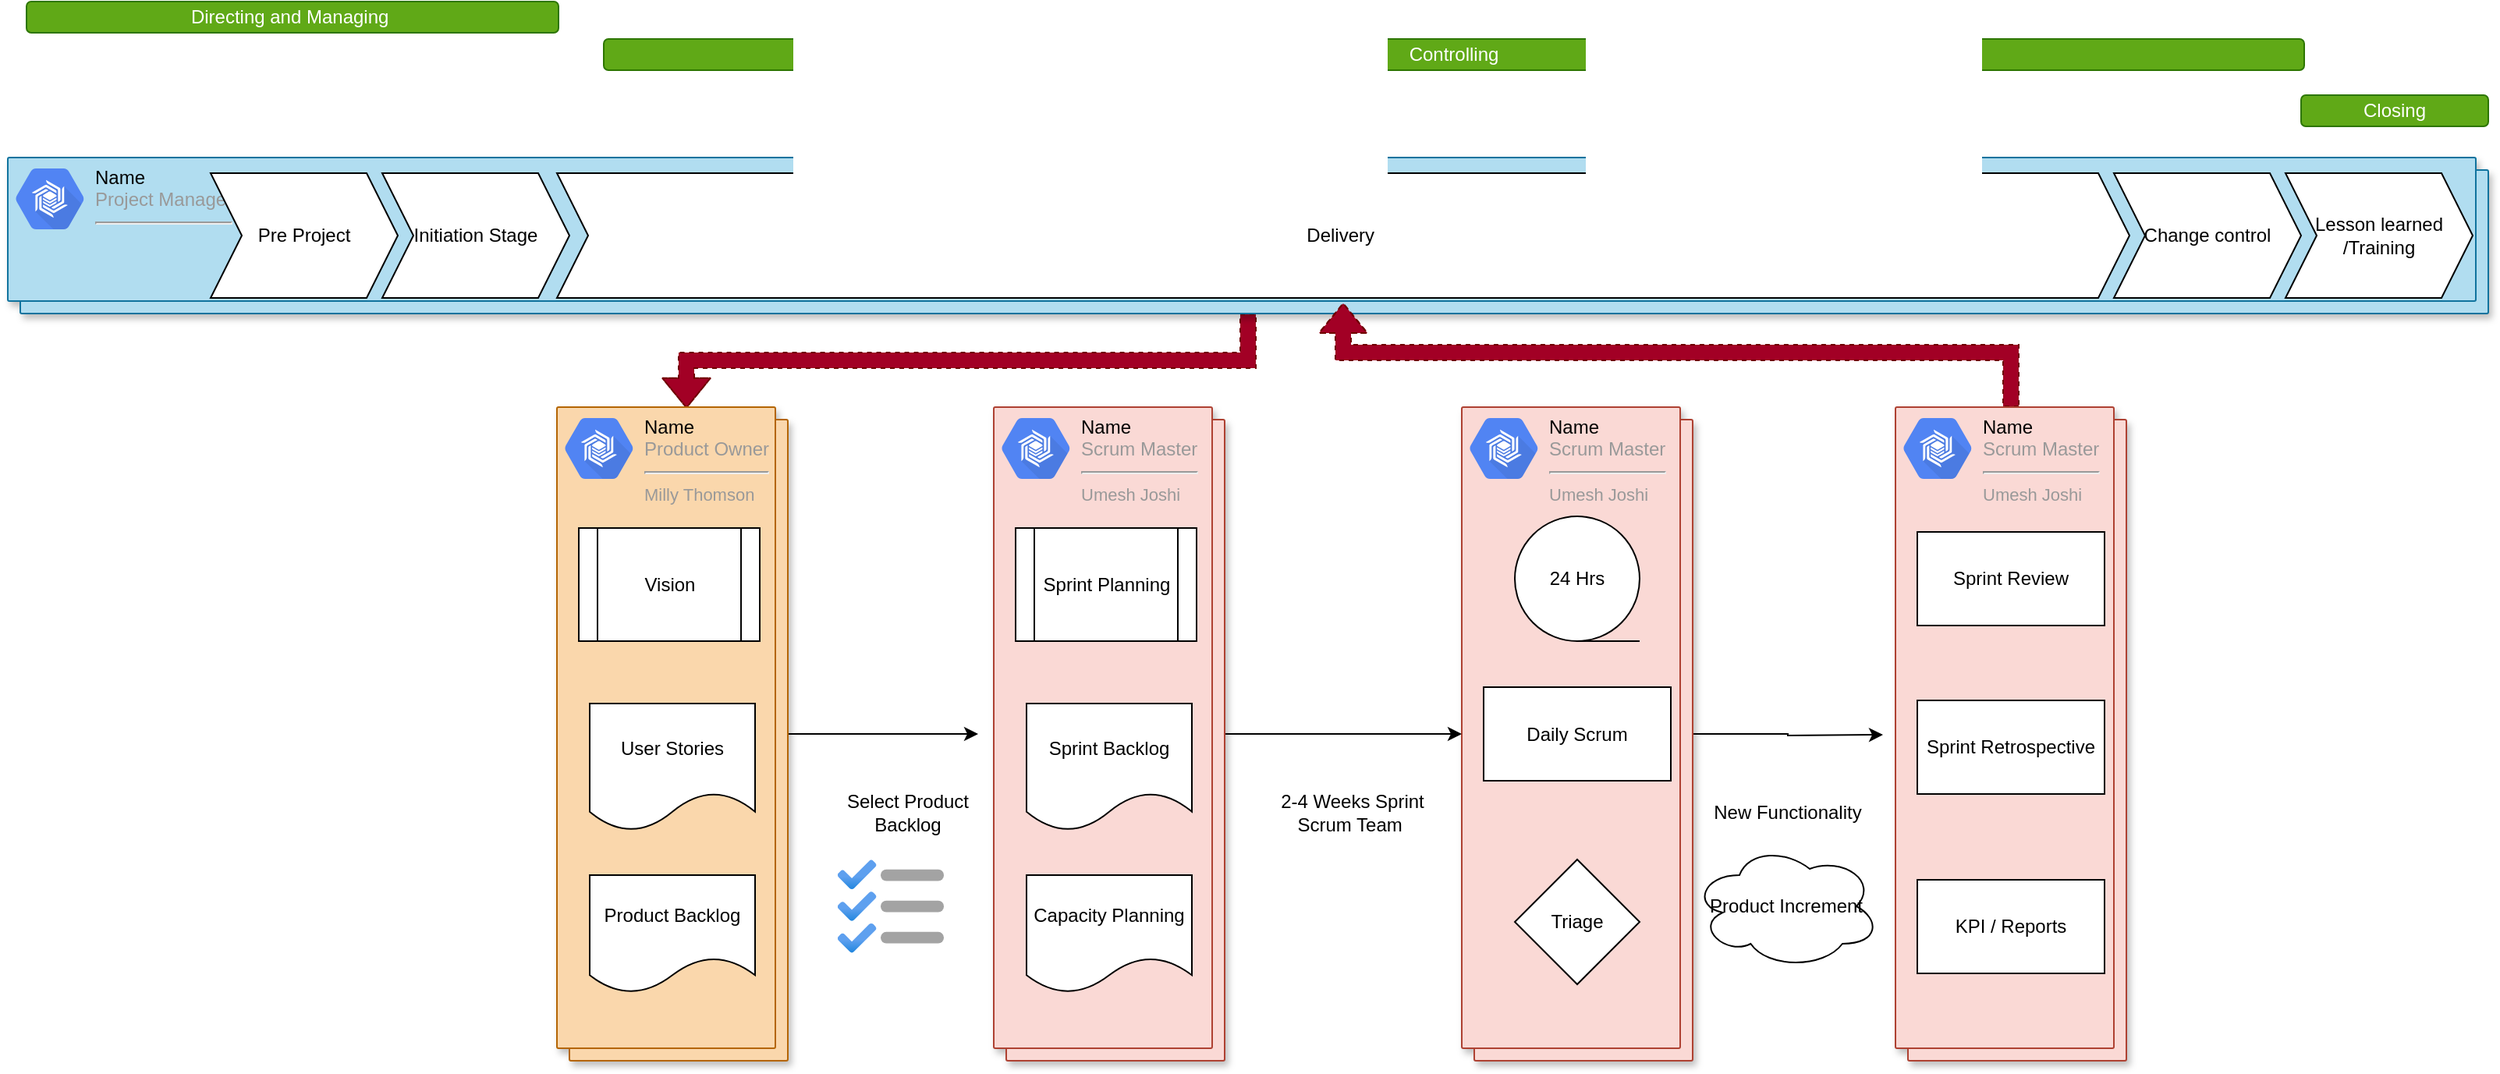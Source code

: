 <mxfile version="14.2.7" type="github">
  <diagram id="C2fSY1v2SiZeoUbDoYyL" name="Page-1">
    <mxGraphModel dx="3156" dy="776" grid="0" gridSize="10" guides="1" tooltips="1" connect="1" arrows="1" fold="1" page="1" pageScale="1" pageWidth="1169" pageHeight="827" math="0" shadow="0">
      <root>
        <mxCell id="0" />
        <mxCell id="1" parent="0" />
        <mxCell id="Kp5ftzpki0hWg8qFIfPd-80" style="edgeStyle=orthogonalEdgeStyle;rounded=0;orthogonalLoop=1;jettySize=auto;html=1;entryX=0.561;entryY=0.002;entryDx=0;entryDy=0;entryPerimeter=0;startArrow=none;startFill=0;endArrow=classic;endFill=1;targetPerimeterSpacing=3;dashed=1;shape=flexArrow;fillColor=#a20025;strokeColor=#6F0000;" edge="1" parent="1" source="Kp5ftzpki0hWg8qFIfPd-61" target="Kp5ftzpki0hWg8qFIfPd-29">
          <mxGeometry relative="1" as="geometry" />
        </mxCell>
        <mxCell id="Kp5ftzpki0hWg8qFIfPd-61" value="" style="shape=mxgraph.gcp2.doubleRect;strokeColor=#10739e;shadow=1;strokeWidth=1;fillColor=#b1ddf0;" vertex="1" parent="1">
          <mxGeometry x="-22" y="110" width="1590" height="100" as="geometry" />
        </mxCell>
        <mxCell id="Kp5ftzpki0hWg8qFIfPd-62" value="&lt;font color=&quot;#000000&quot;&gt;Name&lt;/font&gt;&lt;br&gt;Project Manager&lt;hr&gt;" style="dashed=0;connectable=0;html=1;fillColor=#5184F3;strokeColor=none;shape=mxgraph.gcp2.cloud_bigtable;part=1;labelPosition=right;verticalLabelPosition=middle;align=left;verticalAlign=top;spacingLeft=5;fontColor=#999999;fontSize=12;spacingTop=-8;" vertex="1" parent="Kp5ftzpki0hWg8qFIfPd-61">
          <mxGeometry width="44" height="39" relative="1" as="geometry">
            <mxPoint x="5" y="7" as="offset" />
          </mxGeometry>
        </mxCell>
        <mxCell id="Kp5ftzpki0hWg8qFIfPd-13" value="Pre Project" style="shape=step;perimeter=stepPerimeter;whiteSpace=wrap;html=1;fixedSize=1;" vertex="1" parent="Kp5ftzpki0hWg8qFIfPd-61">
          <mxGeometry x="130" y="10" width="120" height="80" as="geometry" />
        </mxCell>
        <mxCell id="Kp5ftzpki0hWg8qFIfPd-14" value="Initiation Stage" style="shape=step;perimeter=stepPerimeter;whiteSpace=wrap;html=1;fixedSize=1;" vertex="1" parent="Kp5ftzpki0hWg8qFIfPd-61">
          <mxGeometry x="240" y="10" width="120" height="80" as="geometry" />
        </mxCell>
        <mxCell id="Kp5ftzpki0hWg8qFIfPd-19" value="Delivery&amp;nbsp;" style="shape=step;perimeter=stepPerimeter;whiteSpace=wrap;html=1;fixedSize=1;" vertex="1" parent="Kp5ftzpki0hWg8qFIfPd-61">
          <mxGeometry x="352" y="10" width="1008" height="80" as="geometry" />
        </mxCell>
        <mxCell id="Kp5ftzpki0hWg8qFIfPd-79" style="edgeStyle=orthogonalEdgeStyle;rounded=0;orthogonalLoop=1;jettySize=auto;html=1;startArrow=none;startFill=0;endArrow=classic;endFill=1;targetPerimeterSpacing=3;" edge="1" parent="1" source="Kp5ftzpki0hWg8qFIfPd-39">
          <mxGeometry relative="1" as="geometry">
            <mxPoint x="1180" y="480" as="targetPoint" />
          </mxGeometry>
        </mxCell>
        <mxCell id="Kp5ftzpki0hWg8qFIfPd-39" value="" style="shape=mxgraph.gcp2.doubleRect;strokeColor=#ae4132;shadow=1;strokeWidth=1;fillColor=#fad9d5;" vertex="1" parent="1">
          <mxGeometry x="910" y="270" width="148" height="419" as="geometry" />
        </mxCell>
        <mxCell id="Kp5ftzpki0hWg8qFIfPd-40" value="&lt;font color=&quot;#000000&quot;&gt;Name&lt;/font&gt;&lt;br&gt;Scrum Master&lt;br&gt;&lt;hr&gt;&lt;span style=&quot;font-size: 11px&quot;&gt;Umesh Joshi&lt;/span&gt;" style="dashed=0;connectable=0;html=1;fillColor=#5184F3;strokeColor=none;shape=mxgraph.gcp2.cloud_bigtable;part=1;labelPosition=right;verticalLabelPosition=middle;align=left;verticalAlign=top;spacingLeft=5;fontColor=#999999;fontSize=12;spacingTop=-8;" vertex="1" parent="Kp5ftzpki0hWg8qFIfPd-39">
          <mxGeometry width="44" height="39" relative="1" as="geometry">
            <mxPoint x="5" y="7" as="offset" />
          </mxGeometry>
        </mxCell>
        <mxCell id="Kp5ftzpki0hWg8qFIfPd-38" value="24 Hrs" style="shape=tapeData;whiteSpace=wrap;html=1;perimeter=ellipsePerimeter;" vertex="1" parent="Kp5ftzpki0hWg8qFIfPd-39">
          <mxGeometry x="34" y="70" width="80" height="80" as="geometry" />
        </mxCell>
        <mxCell id="Kp5ftzpki0hWg8qFIfPd-47" value="Triage" style="rhombus;whiteSpace=wrap;html=1;" vertex="1" parent="Kp5ftzpki0hWg8qFIfPd-39">
          <mxGeometry x="34" y="290" width="80" height="80" as="geometry" />
        </mxCell>
        <mxCell id="Kp5ftzpki0hWg8qFIfPd-48" value="Daily Scrum" style="rounded=0;whiteSpace=wrap;html=1;" vertex="1" parent="Kp5ftzpki0hWg8qFIfPd-39">
          <mxGeometry x="14" y="179.5" width="120" height="60" as="geometry" />
        </mxCell>
        <mxCell id="Kp5ftzpki0hWg8qFIfPd-77" style="edgeStyle=orthogonalEdgeStyle;rounded=0;orthogonalLoop=1;jettySize=auto;html=1;startArrow=none;startFill=0;endArrow=classic;endFill=1;targetPerimeterSpacing=3;" edge="1" parent="1" source="Kp5ftzpki0hWg8qFIfPd-29">
          <mxGeometry relative="1" as="geometry">
            <mxPoint x="600" y="479.5" as="targetPoint" />
          </mxGeometry>
        </mxCell>
        <mxCell id="Kp5ftzpki0hWg8qFIfPd-29" value="" style="shape=mxgraph.gcp2.doubleRect;strokeColor=#b46504;shadow=1;strokeWidth=1;fillColor=#fad7ac;" vertex="1" parent="1">
          <mxGeometry x="330" y="270" width="148" height="419" as="geometry" />
        </mxCell>
        <mxCell id="Kp5ftzpki0hWg8qFIfPd-30" value="&lt;font color=&quot;#000000&quot;&gt;Name&lt;/font&gt;&lt;br&gt;Product Owner&lt;hr&gt;&lt;span style=&quot;font-size: 11px&quot;&gt;Milly Thomson&lt;/span&gt;" style="dashed=0;connectable=0;html=1;fillColor=#5184F3;strokeColor=none;shape=mxgraph.gcp2.cloud_bigtable;part=1;labelPosition=right;verticalLabelPosition=middle;align=left;verticalAlign=top;spacingLeft=5;fontColor=#999999;fontSize=12;spacingTop=-8;" vertex="1" parent="Kp5ftzpki0hWg8qFIfPd-29">
          <mxGeometry width="44" height="39" relative="1" as="geometry">
            <mxPoint x="5" y="7" as="offset" />
          </mxGeometry>
        </mxCell>
        <mxCell id="Kp5ftzpki0hWg8qFIfPd-11" value="Product Backlog" style="shape=document;whiteSpace=wrap;html=1;boundedLbl=1;" vertex="1" parent="Kp5ftzpki0hWg8qFIfPd-29">
          <mxGeometry x="21" y="300" width="106" height="75.48" as="geometry" />
        </mxCell>
        <mxCell id="Kp5ftzpki0hWg8qFIfPd-12" value="User Stories" style="shape=document;whiteSpace=wrap;html=1;boundedLbl=1;" vertex="1" parent="Kp5ftzpki0hWg8qFIfPd-29">
          <mxGeometry x="21" y="190" width="106" height="81.58" as="geometry" />
        </mxCell>
        <mxCell id="Kp5ftzpki0hWg8qFIfPd-10" value="Vision" style="shape=process;whiteSpace=wrap;html=1;backgroundOutline=1;" vertex="1" parent="Kp5ftzpki0hWg8qFIfPd-29">
          <mxGeometry x="14" y="77.5" width="116" height="72.5" as="geometry" />
        </mxCell>
        <mxCell id="Kp5ftzpki0hWg8qFIfPd-17" value="Change control" style="shape=step;perimeter=stepPerimeter;whiteSpace=wrap;html=1;fixedSize=1;" vertex="1" parent="1">
          <mxGeometry x="1328" y="120" width="120" height="80" as="geometry" />
        </mxCell>
        <mxCell id="Kp5ftzpki0hWg8qFIfPd-20" value="&lt;span&gt;Directing and Managing&amp;nbsp;&lt;/span&gt;" style="rounded=1;whiteSpace=wrap;html=1;fillColor=#60a917;strokeColor=#2D7600;fontColor=#ffffff;" vertex="1" parent="1">
          <mxGeometry x="-10" y="10" width="341" height="20" as="geometry" />
        </mxCell>
        <mxCell id="Kp5ftzpki0hWg8qFIfPd-21" value="Controlling" style="rounded=1;whiteSpace=wrap;html=1;fillColor=#60a917;strokeColor=#2D7600;fontColor=#ffffff;" vertex="1" parent="1">
          <mxGeometry x="360" y="34" width="1090" height="20" as="geometry" />
        </mxCell>
        <mxCell id="Kp5ftzpki0hWg8qFIfPd-22" value="Closing" style="rounded=1;whiteSpace=wrap;html=1;fillColor=#60a917;strokeColor=#2D7600;fontColor=#ffffff;" vertex="1" parent="1">
          <mxGeometry x="1448" y="70" width="120" height="20" as="geometry" />
        </mxCell>
        <mxCell id="Kp5ftzpki0hWg8qFIfPd-24" value="Lesson learned /Training" style="shape=step;perimeter=stepPerimeter;whiteSpace=wrap;html=1;fixedSize=1;" vertex="1" parent="1">
          <mxGeometry x="1438" y="120" width="120" height="80" as="geometry" />
        </mxCell>
        <mxCell id="Kp5ftzpki0hWg8qFIfPd-26" value="" style="aspect=fixed;html=1;points=[];align=center;image;fontSize=12;image=img/lib/azure2/general/Backlog.svg;" vertex="1" parent="1">
          <mxGeometry x="510" y="560" width="68" height="60" as="geometry" />
        </mxCell>
        <mxCell id="Kp5ftzpki0hWg8qFIfPd-69" style="edgeStyle=orthogonalEdgeStyle;rounded=0;orthogonalLoop=1;jettySize=auto;html=1;entryX=0;entryY=0.5;entryDx=0;entryDy=0;targetPerimeterSpacing=3;" edge="1" parent="1" source="Kp5ftzpki0hWg8qFIfPd-31" target="Kp5ftzpki0hWg8qFIfPd-39">
          <mxGeometry relative="1" as="geometry" />
        </mxCell>
        <mxCell id="Kp5ftzpki0hWg8qFIfPd-31" value="" style="shape=mxgraph.gcp2.doubleRect;strokeColor=#ae4132;shadow=1;strokeWidth=1;fillColor=#fad9d5;" vertex="1" parent="1">
          <mxGeometry x="610" y="270" width="148" height="419" as="geometry" />
        </mxCell>
        <mxCell id="Kp5ftzpki0hWg8qFIfPd-32" value="&lt;font color=&quot;#000000&quot;&gt;Name&lt;/font&gt;&lt;br&gt;Scrum Master&lt;br&gt;&lt;hr&gt;&lt;span style=&quot;font-size: 11px&quot;&gt;Umesh Joshi&lt;/span&gt;" style="dashed=0;connectable=0;html=1;fillColor=#5184F3;strokeColor=none;shape=mxgraph.gcp2.cloud_bigtable;part=1;labelPosition=right;verticalLabelPosition=middle;align=left;verticalAlign=top;spacingLeft=5;fontColor=#999999;fontSize=12;spacingTop=-8;" vertex="1" parent="Kp5ftzpki0hWg8qFIfPd-31">
          <mxGeometry width="44" height="39" relative="1" as="geometry">
            <mxPoint x="5" y="7" as="offset" />
          </mxGeometry>
        </mxCell>
        <mxCell id="Kp5ftzpki0hWg8qFIfPd-33" value="Capacity Planning" style="shape=document;whiteSpace=wrap;html=1;boundedLbl=1;" vertex="1" parent="Kp5ftzpki0hWg8qFIfPd-31">
          <mxGeometry x="21" y="300" width="106" height="75.48" as="geometry" />
        </mxCell>
        <mxCell id="Kp5ftzpki0hWg8qFIfPd-34" value="Sprint Backlog" style="shape=document;whiteSpace=wrap;html=1;boundedLbl=1;" vertex="1" parent="Kp5ftzpki0hWg8qFIfPd-31">
          <mxGeometry x="21" y="190" width="106" height="81.58" as="geometry" />
        </mxCell>
        <mxCell id="Kp5ftzpki0hWg8qFIfPd-35" value="Sprint Planning" style="shape=process;whiteSpace=wrap;html=1;backgroundOutline=1;" vertex="1" parent="Kp5ftzpki0hWg8qFIfPd-31">
          <mxGeometry x="14" y="77.5" width="116" height="72.5" as="geometry" />
        </mxCell>
        <mxCell id="Kp5ftzpki0hWg8qFIfPd-44" value="" style="shape=image;html=1;verticalAlign=top;verticalLabelPosition=bottom;labelBackgroundColor=#ffffff;imageAspect=0;aspect=fixed;image=https://cdn0.iconfinder.com/data/icons/play-ground/32/13_game_sport_olympic_race_realy_sprint_award-128.png" vertex="1" parent="1">
          <mxGeometry x="786" y="550" width="100" height="100" as="geometry" />
        </mxCell>
        <mxCell id="Kp5ftzpki0hWg8qFIfPd-81" style="edgeStyle=orthogonalEdgeStyle;rounded=0;orthogonalLoop=1;jettySize=auto;html=1;startArrow=none;startFill=0;endArrow=classic;endFill=1;targetPerimeterSpacing=3;dashed=1;shape=flexArrow;fillColor=#a20025;strokeColor=#6F0000;" edge="1" parent="1" source="Kp5ftzpki0hWg8qFIfPd-49" target="Kp5ftzpki0hWg8qFIfPd-19">
          <mxGeometry relative="1" as="geometry" />
        </mxCell>
        <mxCell id="Kp5ftzpki0hWg8qFIfPd-49" value="" style="shape=mxgraph.gcp2.doubleRect;strokeColor=#ae4132;shadow=1;strokeWidth=1;fillColor=#fad9d5;" vertex="1" parent="1">
          <mxGeometry x="1188" y="270" width="148" height="419" as="geometry" />
        </mxCell>
        <mxCell id="Kp5ftzpki0hWg8qFIfPd-50" value="&lt;font color=&quot;#000000&quot;&gt;Name&lt;/font&gt;&lt;br&gt;Scrum Master&lt;br&gt;&lt;hr&gt;&lt;span style=&quot;font-size: 11px&quot;&gt;Umesh Joshi&lt;/span&gt;" style="dashed=0;connectable=0;html=1;fillColor=#5184F3;strokeColor=none;shape=mxgraph.gcp2.cloud_bigtable;part=1;labelPosition=right;verticalLabelPosition=middle;align=left;verticalAlign=top;spacingLeft=5;fontColor=#999999;fontSize=12;spacingTop=-8;" vertex="1" parent="Kp5ftzpki0hWg8qFIfPd-49">
          <mxGeometry width="44" height="39" relative="1" as="geometry">
            <mxPoint x="5" y="7" as="offset" />
          </mxGeometry>
        </mxCell>
        <mxCell id="Kp5ftzpki0hWg8qFIfPd-53" value="Sprint Review" style="rounded=0;whiteSpace=wrap;html=1;" vertex="1" parent="Kp5ftzpki0hWg8qFIfPd-49">
          <mxGeometry x="14" y="80" width="120" height="60" as="geometry" />
        </mxCell>
        <mxCell id="Kp5ftzpki0hWg8qFIfPd-55" value="Sprint Retrospective" style="rounded=0;whiteSpace=wrap;html=1;" vertex="1" parent="Kp5ftzpki0hWg8qFIfPd-49">
          <mxGeometry x="14" y="188" width="120" height="60" as="geometry" />
        </mxCell>
        <mxCell id="Kp5ftzpki0hWg8qFIfPd-82" value="KPI / Reports" style="rounded=0;whiteSpace=wrap;html=1;" vertex="1" parent="Kp5ftzpki0hWg8qFIfPd-49">
          <mxGeometry x="14" y="303" width="120" height="60" as="geometry" />
        </mxCell>
        <mxCell id="Kp5ftzpki0hWg8qFIfPd-54" value="Product Increment" style="ellipse;shape=cloud;whiteSpace=wrap;html=1;" vertex="1" parent="1">
          <mxGeometry x="1058" y="550" width="120" height="80" as="geometry" />
        </mxCell>
        <mxCell id="Kp5ftzpki0hWg8qFIfPd-56" value="Select Product Backlog" style="text;html=1;strokeColor=none;fillColor=none;align=center;verticalAlign=middle;whiteSpace=wrap;rounded=0;" vertex="1" parent="1">
          <mxGeometry x="510" y="520" width="90" height="20" as="geometry" />
        </mxCell>
        <mxCell id="Kp5ftzpki0hWg8qFIfPd-57" value="2-4 Weeks Sprint&lt;br&gt;Scrum Team&amp;nbsp;" style="text;html=1;strokeColor=none;fillColor=none;align=center;verticalAlign=middle;whiteSpace=wrap;rounded=0;" vertex="1" parent="1">
          <mxGeometry x="790" y="520" width="100" height="20" as="geometry" />
        </mxCell>
        <mxCell id="Kp5ftzpki0hWg8qFIfPd-58" value="New Functionality" style="text;html=1;strokeColor=none;fillColor=none;align=center;verticalAlign=middle;whiteSpace=wrap;rounded=0;" vertex="1" parent="1">
          <mxGeometry x="1069" y="520" width="100" height="20" as="geometry" />
        </mxCell>
      </root>
    </mxGraphModel>
  </diagram>
</mxfile>
